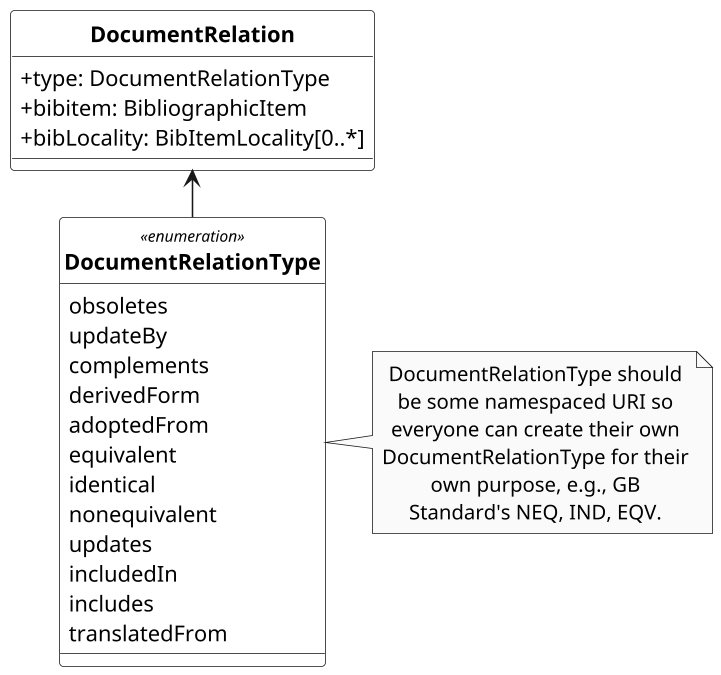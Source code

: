 @startuml RelBib_DocumentRelation
/'
Diagram:        RelBib_DocumentRelation
DateCreate:     30/08/2018
Description:    These bibliographic models are developed to consolidate and standardize the data models used for bibliographic and citation purposes.
                These models are meant to be fully compatible with ISO 690 and ISO TC 46’s (and SC 4, SC 9) work on bibliography.
                They are used extensively in the following projects as containers for bibliographic data management and for managing document metadata:

                - ISO Standards
                - CSD Standards
                - Chinese Standards (GB and family)
                - ISO bibliography gem
                
                Below are the UML diagrams.
                The document models are expressed as UML and as RelaxNG Compact (RNC) grammars; see discussion under Grammars. This repository contains the RNC grammars for the base BibliographicItem model, Citation model and the Contributor model.
                The document models are currently used by IsoDoc-based authoring tools for standards, which convert Asciidoctor source to XML representations of the document models, and validate the XML generated against the RNC schemas:
                
                - https://github.com/riboseinc/asciidoctor-iso
                - https://github.com/riboseinc/asciidoctor-csd
                - https://github.com/riboseinc/asciidoctor-gb
                
                They are also used by tools that render those XML representations of the document models, into HTML and Microsoft Word:
                
                - https://github.com/riboseinc/isodoc
                - https://github.com/riboseinc/asciidoctor-csd (inheriting from isodoc)
                - https://github.com/riboseinc/asciidoctor-gb (inheriting from isodoc)

Hystory of changes:
> DD/MM/YYYY
    - 
    - 
'/

'******* CONFIGURATION ************************************************
top to bottom direction
skinparam classAttributeIconSize 0
skinparam Dpi 150
skinparam Monochrome true
skinparam LineType ortho
skinparam nodesep 30
skinparam ranksep 30
hide circle
/' skinparam CircledCharacterRadius 0 '/
/' skinparam CircledCharacterFontSize 0 '/
skinparam Default {
TextAlignment center
FontName Helvetica
}
skinparam Class {
AttributeIconSize 0
BackgroundColor White
FontStyle bold
StereotypeFontSize 10
}
skinparam Rectangle {
BackgroundColor White
FontStyle bold
FontSize 11
StereotypeFontSize 10
}
skinparam Object {
BackgroundColor White
FontStyle bold
FontSize 11
StereotypeFontSize 10
}
skinparam Entity {
StereotypeFontSize 10
}

'******* CLASS DEFINITION *********************************************
class DocumentRelation {
    +type: DocumentRelationType
    +bibitem: BibliographicItem
    +bibLocality: BibItemLocality[0..*]
}

enum DocumentRelationType <<enumeration>>{
    obsoletes
    updateBy
    complements
    derivedForm
    adoptedFrom
    equivalent
    identical
    nonequivalent
    updates
    includedIn
    includes
    translatedFrom
}

'******* NOTES ********************************************************
note right of DocumentRelationType: DocumentRelationType should\nbe some namespaced URI so\neveryone can create their own\nDocumentRelationType for their\nown purpose, e.g., GB\nStandard's NEQ, IND, EQV.

'******* CLASS RELATIONS **********************************************
DocumentRelation <-- DocumentRelationType

@enduml